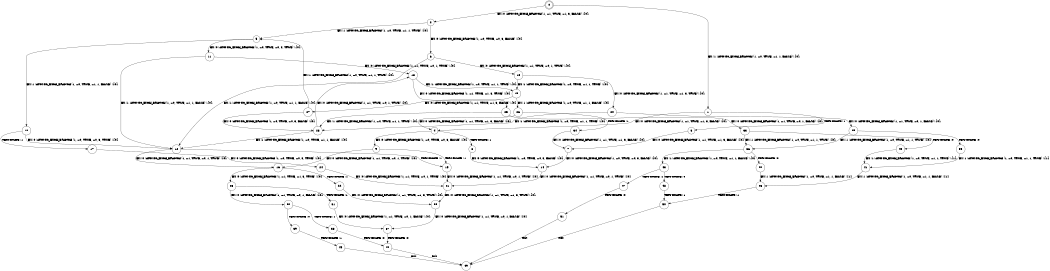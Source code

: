 digraph BCG {
size = "7, 10.5";
center = TRUE;
node [shape = circle];
0 [peripheries = 2];
0 -> 1 [label = "EX !1 !ATOMIC_EXCH_BRANCH (1, +0, TRUE, +1, 1, FALSE) !{0}"];
0 -> 2 [label = "EX !0 !ATOMIC_EXCH_BRANCH (1, +1, TRUE, +1, 3, FALSE) !{0}"];
1 -> 3 [label = "TERMINATE !1"];
1 -> 4 [label = "EX !0 !ATOMIC_EXCH_BRANCH (1, +1, TRUE, +1, 3, FALSE) !{0}"];
2 -> 5 [label = "EX !1 !ATOMIC_EXCH_BRANCH (1, +0, TRUE, +1, 1, TRUE) !{0}"];
2 -> 6 [label = "EX !0 !ATOMIC_EXCH_BRANCH (1, +0, TRUE, +0, 3, FALSE) !{0}"];
3 -> 7 [label = "EX !0 !ATOMIC_EXCH_BRANCH (1, +1, TRUE, +1, 3, FALSE) !{0}"];
4 -> 8 [label = "TERMINATE !1"];
4 -> 9 [label = "EX !0 !ATOMIC_EXCH_BRANCH (1, +0, TRUE, +0, 3, FALSE) !{0}"];
5 -> 10 [label = "EX !1 !ATOMIC_EXCH_BRANCH (1, +0, TRUE, +1, 1, FALSE) !{0}"];
5 -> 11 [label = "EX !0 !ATOMIC_EXCH_BRANCH (1, +0, TRUE, +0, 3, TRUE) !{0}"];
6 -> 12 [label = "EX !1 !ATOMIC_EXCH_BRANCH (1, +0, TRUE, +1, 1, FALSE) !{0}"];
6 -> 13 [label = "EX !0 !ATOMIC_EXCH_BRANCH (1, +1, TRUE, +0, 1, TRUE) !{0}"];
7 -> 14 [label = "EX !0 !ATOMIC_EXCH_BRANCH (1, +0, TRUE, +0, 3, FALSE) !{0}"];
8 -> 14 [label = "EX !0 !ATOMIC_EXCH_BRANCH (1, +0, TRUE, +0, 3, FALSE) !{0}"];
9 -> 15 [label = "TERMINATE !1"];
9 -> 16 [label = "EX !0 !ATOMIC_EXCH_BRANCH (1, +1, TRUE, +0, 1, TRUE) !{0}"];
10 -> 17 [label = "TERMINATE !1"];
10 -> 12 [label = "EX !0 !ATOMIC_EXCH_BRANCH (1, +0, TRUE, +0, 3, TRUE) !{0}"];
11 -> 12 [label = "EX !1 !ATOMIC_EXCH_BRANCH (1, +0, TRUE, +1, 1, FALSE) !{0}"];
11 -> 18 [label = "EX !0 !ATOMIC_EXCH_BRANCH (1, +1, TRUE, +0, 1, TRUE) !{0}"];
12 -> 15 [label = "TERMINATE !1"];
12 -> 16 [label = "EX !0 !ATOMIC_EXCH_BRANCH (1, +1, TRUE, +0, 1, TRUE) !{0}"];
13 -> 19 [label = "EX !1 !ATOMIC_EXCH_BRANCH (1, +0, TRUE, +1, 1, TRUE) !{0}"];
13 -> 20 [label = "EX !0 !ATOMIC_EXCH_BRANCH (1, +1, TRUE, +1, 3, TRUE) !{0}"];
14 -> 21 [label = "EX !0 !ATOMIC_EXCH_BRANCH (1, +1, TRUE, +0, 1, TRUE) !{0}"];
15 -> 21 [label = "EX !0 !ATOMIC_EXCH_BRANCH (1, +1, TRUE, +0, 1, TRUE) !{0}"];
16 -> 22 [label = "TERMINATE !1"];
16 -> 23 [label = "EX !0 !ATOMIC_EXCH_BRANCH (1, +1, TRUE, +1, 3, TRUE) !{0}"];
17 -> 24 [label = "EX !0 !ATOMIC_EXCH_BRANCH (1, +0, TRUE, +0, 3, TRUE) !{0}"];
18 -> 19 [label = "EX !1 !ATOMIC_EXCH_BRANCH (1, +0, TRUE, +1, 1, TRUE) !{0}"];
18 -> 25 [label = "EX !0 !ATOMIC_EXCH_BRANCH (1, +1, TRUE, +1, 3, TRUE) !{0}"];
19 -> 26 [label = "EX !1 !ATOMIC_EXCH_BRANCH (1, +0, TRUE, +1, 1, FALSE) !{0}"];
19 -> 27 [label = "EX !0 !ATOMIC_EXCH_BRANCH (1, +1, TRUE, +1, 3, FALSE) !{0}"];
20 -> 28 [label = "EX !1 !ATOMIC_EXCH_BRANCH (1, +0, TRUE, +1, 1, TRUE) !{0}"];
20 -> 29 [label = "EX !0 !ATOMIC_EXCH_BRANCH (1, +1, TRUE, +0, 1, FALSE) !{0}"];
21 -> 30 [label = "EX !0 !ATOMIC_EXCH_BRANCH (1, +1, TRUE, +1, 3, TRUE) !{0}"];
22 -> 30 [label = "EX !0 !ATOMIC_EXCH_BRANCH (1, +1, TRUE, +1, 3, TRUE) !{0}"];
23 -> 31 [label = "TERMINATE !1"];
23 -> 32 [label = "EX !0 !ATOMIC_EXCH_BRANCH (1, +1, TRUE, +0, 1, FALSE) !{0}"];
24 -> 21 [label = "EX !0 !ATOMIC_EXCH_BRANCH (1, +1, TRUE, +0, 1, TRUE) !{0}"];
25 -> 28 [label = "EX !1 !ATOMIC_EXCH_BRANCH (1, +0, TRUE, +1, 1, TRUE) !{0}"];
25 -> 33 [label = "EX !0 !ATOMIC_EXCH_BRANCH (1, +1, TRUE, +0, 1, FALSE) !{0}"];
26 -> 34 [label = "TERMINATE !1"];
26 -> 4 [label = "EX !0 !ATOMIC_EXCH_BRANCH (1, +1, TRUE, +1, 3, FALSE) !{0}"];
27 -> 5 [label = "EX !1 !ATOMIC_EXCH_BRANCH (1, +0, TRUE, +1, 1, TRUE) !{0}"];
27 -> 28 [label = "EX !0 !ATOMIC_EXCH_BRANCH (1, +0, TRUE, +0, 3, FALSE) !{0}"];
28 -> 12 [label = "EX !1 !ATOMIC_EXCH_BRANCH (1, +0, TRUE, +1, 1, FALSE) !{0}"];
28 -> 18 [label = "EX !0 !ATOMIC_EXCH_BRANCH (1, +1, TRUE, +0, 1, TRUE) !{0}"];
29 -> 35 [label = "TERMINATE !0"];
29 -> 36 [label = "EX !1 !ATOMIC_EXCH_BRANCH (1, +0, TRUE, +1, 1, TRUE) !{0}"];
30 -> 37 [label = "EX !0 !ATOMIC_EXCH_BRANCH (1, +1, TRUE, +0, 1, FALSE) !{0}"];
31 -> 37 [label = "EX !0 !ATOMIC_EXCH_BRANCH (1, +1, TRUE, +0, 1, FALSE) !{0}"];
32 -> 38 [label = "TERMINATE !1"];
32 -> 39 [label = "TERMINATE !0"];
33 -> 40 [label = "TERMINATE !0"];
33 -> 36 [label = "EX !1 !ATOMIC_EXCH_BRANCH (1, +0, TRUE, +1, 1, TRUE) !{0}"];
34 -> 7 [label = "EX !0 !ATOMIC_EXCH_BRANCH (1, +1, TRUE, +1, 3, FALSE) !{0}"];
35 -> 41 [label = "EX !1 !ATOMIC_EXCH_BRANCH (1, +0, TRUE, +1, 1, TRUE) !{1}"];
36 -> 42 [label = "TERMINATE !0"];
36 -> 43 [label = "EX !1 !ATOMIC_EXCH_BRANCH (1, +0, TRUE, +1, 1, FALSE) !{0}"];
37 -> 44 [label = "TERMINATE !0"];
38 -> 44 [label = "TERMINATE !0"];
39 -> 45 [label = "TERMINATE !1"];
40 -> 41 [label = "EX !1 !ATOMIC_EXCH_BRANCH (1, +0, TRUE, +1, 1, TRUE) !{1}"];
41 -> 46 [label = "EX !1 !ATOMIC_EXCH_BRANCH (1, +0, TRUE, +1, 1, FALSE) !{1}"];
42 -> 46 [label = "EX !1 !ATOMIC_EXCH_BRANCH (1, +0, TRUE, +1, 1, FALSE) !{1}"];
43 -> 47 [label = "TERMINATE !1"];
43 -> 48 [label = "TERMINATE !0"];
44 -> 49 [label = "exit"];
45 -> 49 [label = "exit"];
46 -> 50 [label = "TERMINATE !1"];
47 -> 51 [label = "TERMINATE !0"];
48 -> 50 [label = "TERMINATE !1"];
50 -> 49 [label = "exit"];
51 -> 49 [label = "exit"];
}
